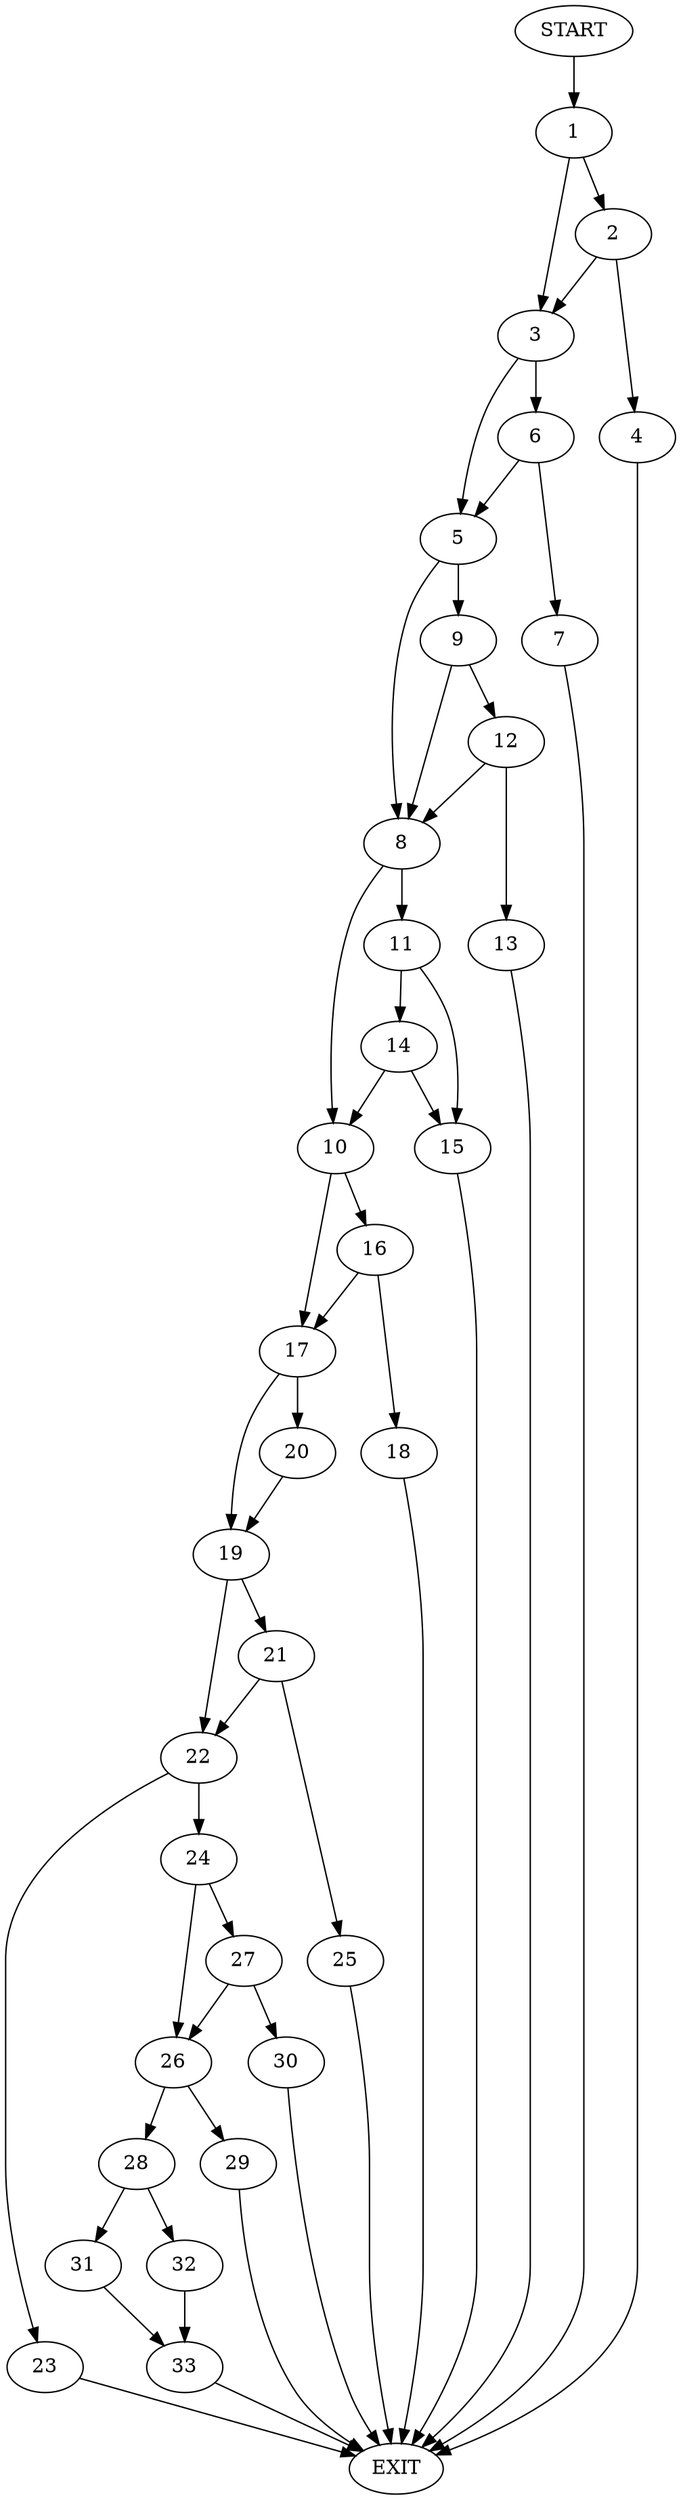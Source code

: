 digraph {
0 [label="START"]
34 [label="EXIT"]
0 -> 1
1 -> 2
1 -> 3
2 -> 4
2 -> 3
3 -> 5
3 -> 6
4 -> 34
6 -> 5
6 -> 7
5 -> 8
5 -> 9
7 -> 34
8 -> 10
8 -> 11
9 -> 8
9 -> 12
12 -> 8
12 -> 13
13 -> 34
11 -> 14
11 -> 15
10 -> 16
10 -> 17
14 -> 10
14 -> 15
15 -> 34
16 -> 18
16 -> 17
17 -> 19
17 -> 20
18 -> 34
20 -> 19
19 -> 21
19 -> 22
22 -> 23
22 -> 24
21 -> 25
21 -> 22
25 -> 34
23 -> 34
24 -> 26
24 -> 27
26 -> 28
26 -> 29
27 -> 26
27 -> 30
30 -> 34
29 -> 34
28 -> 31
28 -> 32
31 -> 33
32 -> 33
33 -> 34
}
